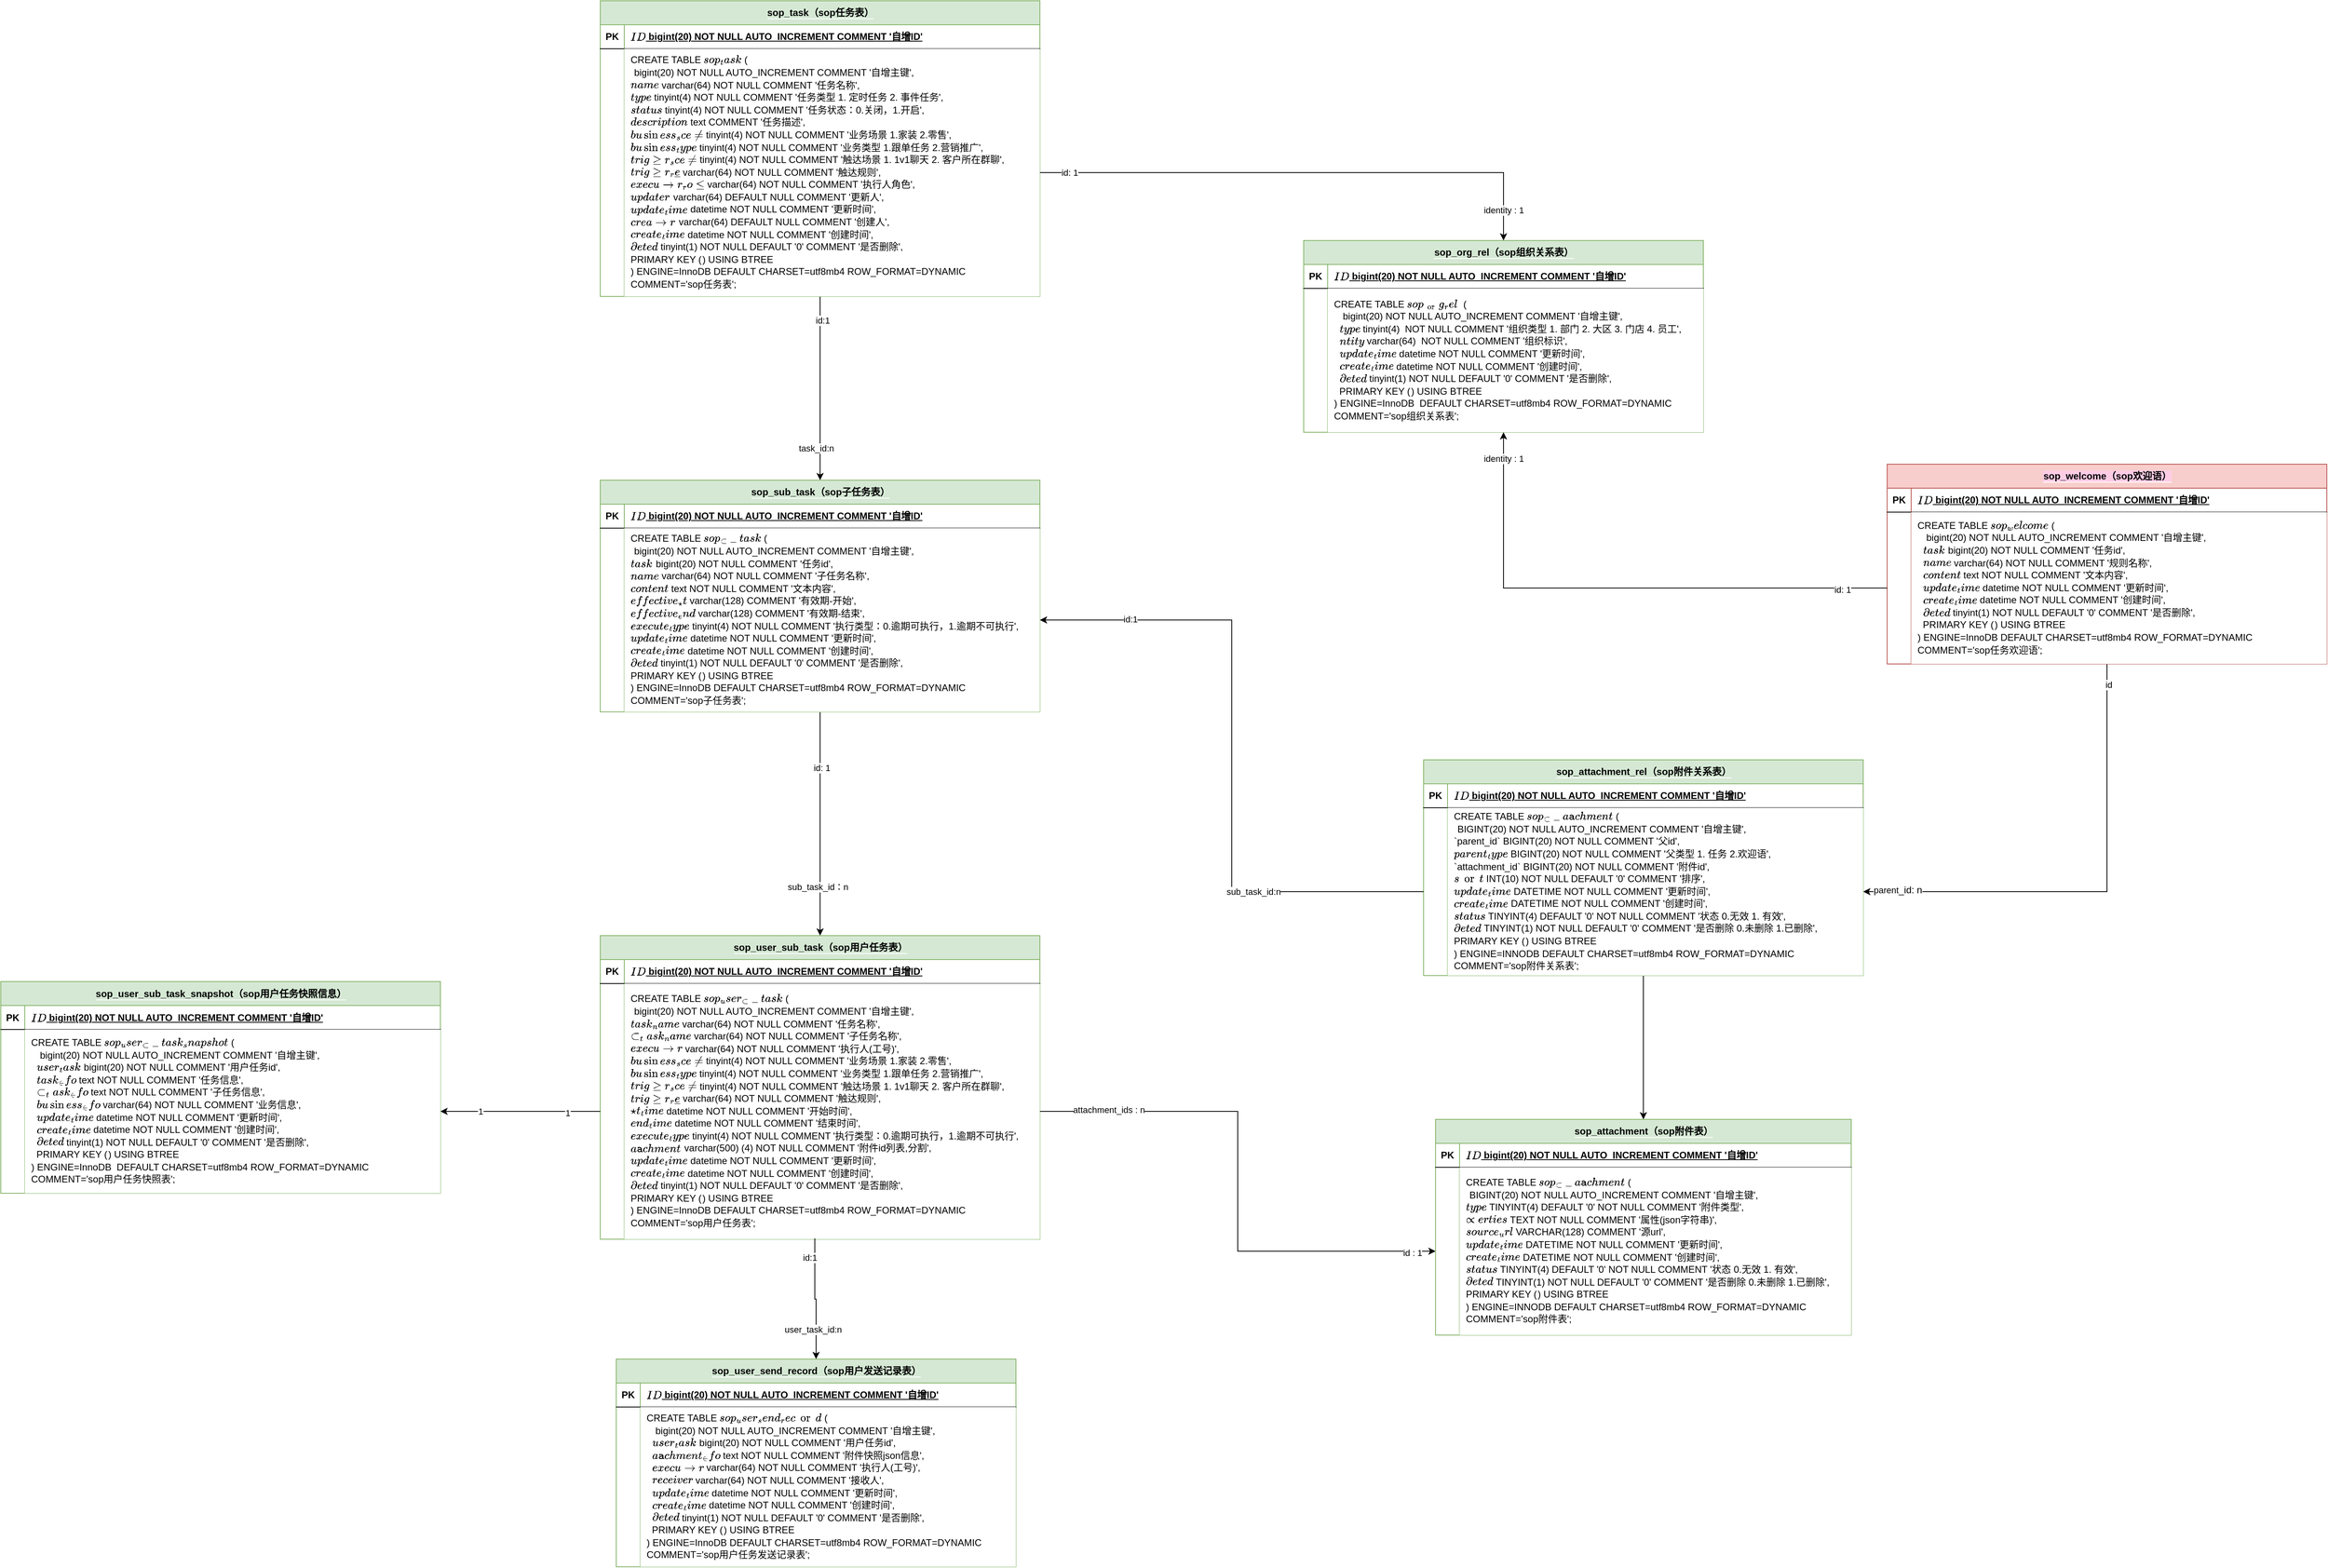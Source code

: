 <mxfile version="21.6.8" type="github">
  <diagram name="第 1 页" id="de748oIVJeChQEEVJ22J">
    <mxGraphModel dx="6034" dy="2929" grid="1" gridSize="10" guides="1" tooltips="1" connect="1" arrows="1" fold="1" page="1" pageScale="1" pageWidth="827" pageHeight="1169" math="0" shadow="0">
      <root>
        <mxCell id="0" />
        <mxCell id="1" parent="0" />
        <mxCell id="-qIdUn-uNaCTuJ1rHyCA-53" style="edgeStyle=orthogonalEdgeStyle;rounded=0;orthogonalLoop=1;jettySize=auto;html=1;entryX=0.5;entryY=0;entryDx=0;entryDy=0;" edge="1" parent="1" source="-qIdUn-uNaCTuJ1rHyCA-1" target="-qIdUn-uNaCTuJ1rHyCA-15">
          <mxGeometry relative="1" as="geometry" />
        </mxCell>
        <mxCell id="-qIdUn-uNaCTuJ1rHyCA-54" value="id:1" style="edgeLabel;html=1;align=center;verticalAlign=middle;resizable=0;points=[];" vertex="1" connectable="0" parent="-qIdUn-uNaCTuJ1rHyCA-53">
          <mxGeometry x="-0.752" y="3" relative="1" as="geometry">
            <mxPoint y="1" as="offset" />
          </mxGeometry>
        </mxCell>
        <mxCell id="-qIdUn-uNaCTuJ1rHyCA-55" value="task_id:n" style="edgeLabel;html=1;align=center;verticalAlign=middle;resizable=0;points=[];" vertex="1" connectable="0" parent="-qIdUn-uNaCTuJ1rHyCA-53">
          <mxGeometry x="0.507" y="-2" relative="1" as="geometry">
            <mxPoint x="-3" y="16" as="offset" />
          </mxGeometry>
        </mxCell>
        <mxCell id="-qIdUn-uNaCTuJ1rHyCA-1" value="&lt;span style=&quot;background-color: rgb(213, 232, 212);&quot;&gt;sop_task（sop任务表）&lt;/span&gt;" style="shape=table;startSize=30;container=1;collapsible=1;childLayout=tableLayout;fixedRows=1;rowLines=0;fontStyle=1;align=center;resizeLast=1;html=1;labelBackgroundColor=default;fillColor=#d5e8d4;strokeColor=#82b366;" vertex="1" parent="1">
          <mxGeometry x="-2260" y="-890" width="550" height="370" as="geometry" />
        </mxCell>
        <mxCell id="-qIdUn-uNaCTuJ1rHyCA-2" value="" style="shape=tableRow;horizontal=0;startSize=0;swimlaneHead=0;swimlaneBody=0;fillColor=none;collapsible=0;dropTarget=0;points=[[0,0.5],[1,0.5]];portConstraint=eastwest;top=0;left=0;right=0;bottom=1;" vertex="1" parent="-qIdUn-uNaCTuJ1rHyCA-1">
          <mxGeometry y="30" width="550" height="30" as="geometry" />
        </mxCell>
        <mxCell id="-qIdUn-uNaCTuJ1rHyCA-3" value="PK" style="shape=partialRectangle;connectable=0;fillColor=none;top=0;left=0;bottom=0;right=0;fontStyle=1;overflow=hidden;whiteSpace=wrap;html=1;" vertex="1" parent="-qIdUn-uNaCTuJ1rHyCA-2">
          <mxGeometry width="30" height="30" as="geometry">
            <mxRectangle width="30" height="30" as="alternateBounds" />
          </mxGeometry>
        </mxCell>
        <mxCell id="-qIdUn-uNaCTuJ1rHyCA-4" value="`ID` bigint(20) NOT NULL AUTO_INCREMENT COMMENT &#39;自增ID&#39;" style="shape=partialRectangle;connectable=0;fillColor=none;top=0;left=0;bottom=0;right=0;align=left;spacingLeft=6;fontStyle=5;overflow=hidden;whiteSpace=wrap;html=1;" vertex="1" parent="-qIdUn-uNaCTuJ1rHyCA-2">
          <mxGeometry x="30" width="520" height="30" as="geometry">
            <mxRectangle width="520" height="30" as="alternateBounds" />
          </mxGeometry>
        </mxCell>
        <mxCell id="-qIdUn-uNaCTuJ1rHyCA-5" value="" style="shape=tableRow;horizontal=0;startSize=0;swimlaneHead=0;swimlaneBody=0;fillColor=none;collapsible=0;dropTarget=0;points=[[0,0.5],[1,0.5]];portConstraint=eastwest;top=0;left=0;right=0;bottom=0;" vertex="1" parent="-qIdUn-uNaCTuJ1rHyCA-1">
          <mxGeometry y="60" width="550" height="310" as="geometry" />
        </mxCell>
        <mxCell id="-qIdUn-uNaCTuJ1rHyCA-6" value="" style="shape=partialRectangle;connectable=0;fillColor=none;top=0;left=0;bottom=0;right=0;editable=1;overflow=hidden;whiteSpace=wrap;html=1;" vertex="1" parent="-qIdUn-uNaCTuJ1rHyCA-5">
          <mxGeometry width="30" height="310" as="geometry">
            <mxRectangle width="30" height="310" as="alternateBounds" />
          </mxGeometry>
        </mxCell>
        <mxCell id="-qIdUn-uNaCTuJ1rHyCA-7" value="&lt;div style=&quot;line-height: 130%;&quot;&gt;&lt;div style=&quot;line-height: 130%;&quot;&gt;&lt;div style=&quot;line-height: 130%;&quot;&gt;&lt;div style=&quot;line-height: 130%;&quot;&gt;&lt;div style=&quot;line-height: 130%;&quot;&gt;&lt;div data-docx-has-block-data=&quot;false&quot; data-page-id=&quot;Co8VdgC0moM7NCxHO37cvej0neh&quot;&gt;&lt;div class=&quot;old-record-id-Ze5vdnJgfoNHqzxl2qscwm99n2c&quot; style=&quot;&quot;&gt;CREATE TABLE `sop_task` (&lt;br/&gt;  `id` bigint(20) NOT NULL AUTO_INCREMENT COMMENT &#39;自增主键&#39;,&lt;br/&gt;  `name` varchar(64) NOT NULL COMMENT &#39;任务名称&#39;,&lt;br/&gt;  `type` tinyint(4)  NOT NULL COMMENT &#39;任务类型 1. 定时任务 2. 事件任务&#39;,&lt;br/&gt;  `status` tinyint(4)  NOT NULL COMMENT &#39;任务状态：0.关闭，1.开启&#39;,&lt;br/&gt;  `description` text COMMENT &#39;任务描述&#39;,&lt;br/&gt;  `business_scene` tinyint(4) NOT NULL COMMENT &#39;业务场景 1.家装 2.零售&#39;,&lt;br/&gt;  `business_type` tinyint(4) NOT NULL COMMENT &#39;业务类型 1.跟单任务 2.营销推广&#39;,&lt;br/&gt;  `trigger_scene` tinyint(4) NOT NULL COMMENT &#39;触达场景 1. 1v1聊天 2. 客户所在群聊&#39;,&lt;br/&gt;  `trigger_rule` varchar(64) NOT NULL COMMENT &#39;触达规则&#39;,&lt;br/&gt;  `executor_role` varchar(64) NOT NULL COMMENT &#39;执行人角色&#39;,&lt;br/&gt;  `updater_id` varchar(64) DEFAULT NULL COMMENT &#39;更新人&#39;,&lt;br/&gt;  `update_time` datetime NOT NULL COMMENT &#39;更新时间&#39;,&lt;br/&gt;  `creator_id` varchar(64) DEFAULT NULL COMMENT &#39;创建人&#39;,&lt;br/&gt;  `create_time` datetime NOT NULL COMMENT &#39;创建时间&#39;,&lt;br/&gt;  `deleted` tinyint(1) NOT NULL DEFAULT &#39;0&#39; COMMENT &#39;是否删除&#39;,&lt;br/&gt;  PRIMARY KEY (`id`) USING BTREE&lt;br/&gt;) ENGINE=InnoDB  DEFAULT CHARSET=utf8mb4 ROW_FORMAT=DYNAMIC COMMENT=&#39;sop任务表&#39;;&lt;/div&gt;&lt;/div&gt;&lt;/div&gt;&lt;/div&gt;&lt;/div&gt;&lt;/div&gt;&lt;/div&gt;" style="shape=partialRectangle;connectable=0;fillColor=default;top=0;left=0;bottom=0;right=0;align=left;spacingLeft=6;overflow=hidden;whiteSpace=wrap;html=1;" vertex="1" parent="-qIdUn-uNaCTuJ1rHyCA-5">
          <mxGeometry x="30" width="520" height="310" as="geometry">
            <mxRectangle width="520" height="310" as="alternateBounds" />
          </mxGeometry>
        </mxCell>
        <mxCell id="-qIdUn-uNaCTuJ1rHyCA-63" style="edgeStyle=orthogonalEdgeStyle;rounded=0;orthogonalLoop=1;jettySize=auto;html=1;entryX=0.5;entryY=0;entryDx=0;entryDy=0;" edge="1" parent="1" source="-qIdUn-uNaCTuJ1rHyCA-15" target="-qIdUn-uNaCTuJ1rHyCA-29">
          <mxGeometry relative="1" as="geometry" />
        </mxCell>
        <mxCell id="-qIdUn-uNaCTuJ1rHyCA-65" value="id: 1" style="edgeLabel;html=1;align=center;verticalAlign=middle;resizable=0;points=[];" vertex="1" connectable="0" parent="-qIdUn-uNaCTuJ1rHyCA-63">
          <mxGeometry x="-0.502" y="2" relative="1" as="geometry">
            <mxPoint as="offset" />
          </mxGeometry>
        </mxCell>
        <mxCell id="-qIdUn-uNaCTuJ1rHyCA-66" value="sub_task_id：n" style="edgeLabel;html=1;align=center;verticalAlign=middle;resizable=0;points=[];" vertex="1" connectable="0" parent="-qIdUn-uNaCTuJ1rHyCA-63">
          <mxGeometry x="0.563" y="-3" relative="1" as="geometry">
            <mxPoint as="offset" />
          </mxGeometry>
        </mxCell>
        <mxCell id="-qIdUn-uNaCTuJ1rHyCA-15" value="&lt;span style=&quot;background-color: rgb(213, 232, 212);&quot;&gt;sop_sub_task（sop子任务表）&lt;/span&gt;" style="shape=table;startSize=30;container=1;collapsible=1;childLayout=tableLayout;fixedRows=1;rowLines=0;fontStyle=1;align=center;resizeLast=1;html=1;labelBackgroundColor=default;fillColor=#d5e8d4;strokeColor=#82b366;" vertex="1" parent="1">
          <mxGeometry x="-2260" y="-290" width="550" height="290.0" as="geometry" />
        </mxCell>
        <mxCell id="-qIdUn-uNaCTuJ1rHyCA-16" value="" style="shape=tableRow;horizontal=0;startSize=0;swimlaneHead=0;swimlaneBody=0;fillColor=none;collapsible=0;dropTarget=0;points=[[0,0.5],[1,0.5]];portConstraint=eastwest;top=0;left=0;right=0;bottom=1;" vertex="1" parent="-qIdUn-uNaCTuJ1rHyCA-15">
          <mxGeometry y="30" width="550" height="30" as="geometry" />
        </mxCell>
        <mxCell id="-qIdUn-uNaCTuJ1rHyCA-17" value="PK" style="shape=partialRectangle;connectable=0;fillColor=none;top=0;left=0;bottom=0;right=0;fontStyle=1;overflow=hidden;whiteSpace=wrap;html=1;" vertex="1" parent="-qIdUn-uNaCTuJ1rHyCA-16">
          <mxGeometry width="30" height="30" as="geometry">
            <mxRectangle width="30" height="30" as="alternateBounds" />
          </mxGeometry>
        </mxCell>
        <mxCell id="-qIdUn-uNaCTuJ1rHyCA-18" value="`ID` bigint(20) NOT NULL AUTO_INCREMENT COMMENT &#39;自增ID&#39;" style="shape=partialRectangle;connectable=0;fillColor=none;top=0;left=0;bottom=0;right=0;align=left;spacingLeft=6;fontStyle=5;overflow=hidden;whiteSpace=wrap;html=1;" vertex="1" parent="-qIdUn-uNaCTuJ1rHyCA-16">
          <mxGeometry x="30" width="520" height="30" as="geometry">
            <mxRectangle width="520" height="30" as="alternateBounds" />
          </mxGeometry>
        </mxCell>
        <mxCell id="-qIdUn-uNaCTuJ1rHyCA-19" value="" style="shape=tableRow;horizontal=0;startSize=0;swimlaneHead=0;swimlaneBody=0;fillColor=none;collapsible=0;dropTarget=0;points=[[0,0.5],[1,0.5]];portConstraint=eastwest;top=0;left=0;right=0;bottom=0;" vertex="1" parent="-qIdUn-uNaCTuJ1rHyCA-15">
          <mxGeometry y="60" width="550" height="230" as="geometry" />
        </mxCell>
        <mxCell id="-qIdUn-uNaCTuJ1rHyCA-20" value="" style="shape=partialRectangle;connectable=0;fillColor=none;top=0;left=0;bottom=0;right=0;editable=1;overflow=hidden;whiteSpace=wrap;html=1;" vertex="1" parent="-qIdUn-uNaCTuJ1rHyCA-19">
          <mxGeometry width="30" height="230" as="geometry">
            <mxRectangle width="30" height="230" as="alternateBounds" />
          </mxGeometry>
        </mxCell>
        <mxCell id="-qIdUn-uNaCTuJ1rHyCA-21" value="&lt;div style=&quot;line-height: 130%;&quot;&gt;&lt;div style=&quot;line-height: 130%;&quot;&gt;&lt;div style=&quot;line-height: 130%;&quot;&gt;&lt;div style=&quot;line-height: 130%;&quot;&gt;&lt;div style=&quot;line-height: 130%;&quot;&gt;&lt;div style=&quot;line-height: 130%;&quot;&gt;&lt;div style=&quot;line-height: 130%;&quot;&gt;&lt;div data-docx-has-block-data=&quot;false&quot; data-page-id=&quot;Co8VdgC0moM7NCxHO37cvej0neh&quot;&gt;&lt;div class=&quot;old-record-id-Ze5vdnJgfoNHqzxl2qscwm99n2c&quot; style=&quot;&quot;&gt;CREATE TABLE `sop_sub_task` (&lt;br/&gt;  `id` bigint(20) NOT NULL AUTO_INCREMENT COMMENT &#39;自增主键&#39;,&lt;br/&gt;  `task_id` bigint(20) NOT NULL COMMENT &#39;任务id&#39;,&lt;br/&gt;  `name` varchar(64) NOT NULL COMMENT &#39;子任务名称&#39;,&lt;br/&gt;  `content` text NOT NULL COMMENT &#39;文本内容&#39;,&lt;br/&gt;  `effective_start` varchar(128) COMMENT &#39;有效期-开始&#39;,&lt;br/&gt;  `effective_end` varchar(128) COMMENT &#39;有效期-结束&#39;,&lt;br/&gt;  `execute_type` tinyint(4)  NOT NULL COMMENT &#39;执行类型：0.逾期可执行，1.逾期不可执行&#39;,&lt;br/&gt;  `update_time` datetime NOT NULL COMMENT &#39;更新时间&#39;,&lt;br/&gt;  `create_time` datetime NOT NULL COMMENT &#39;创建时间&#39;,&lt;br/&gt;  `deleted` tinyint(1) NOT NULL DEFAULT &#39;0&#39; COMMENT &#39;是否删除&#39;,&lt;br/&gt;  PRIMARY KEY (`id`) USING BTREE&lt;br/&gt;) ENGINE=InnoDB DEFAULT CHARSET=utf8mb4 ROW_FORMAT=DYNAMIC COMMENT=&#39;sop子任务表&#39;;&lt;/div&gt;&lt;/div&gt;&lt;/div&gt;&lt;/div&gt;&lt;/div&gt;&lt;/div&gt;&lt;/div&gt;&lt;/div&gt;&lt;/div&gt;" style="shape=partialRectangle;connectable=0;fillColor=default;top=0;left=0;bottom=0;right=0;align=left;spacingLeft=6;overflow=hidden;whiteSpace=wrap;html=1;" vertex="1" parent="-qIdUn-uNaCTuJ1rHyCA-19">
          <mxGeometry x="30" width="520" height="230" as="geometry">
            <mxRectangle width="520" height="230" as="alternateBounds" />
          </mxGeometry>
        </mxCell>
        <mxCell id="-qIdUn-uNaCTuJ1rHyCA-128" style="edgeStyle=orthogonalEdgeStyle;rounded=0;orthogonalLoop=1;jettySize=auto;html=1;entryX=0.5;entryY=0;entryDx=0;entryDy=0;" edge="1" parent="1" source="-qIdUn-uNaCTuJ1rHyCA-22" target="-qIdUn-uNaCTuJ1rHyCA-121">
          <mxGeometry relative="1" as="geometry" />
        </mxCell>
        <mxCell id="-qIdUn-uNaCTuJ1rHyCA-22" value="&lt;span style=&quot;background-color: rgb(213, 232, 212);&quot;&gt;sop_attachment_rel（sop附件关系表）&lt;/span&gt;" style="shape=table;startSize=30;container=1;collapsible=1;childLayout=tableLayout;fixedRows=1;rowLines=0;fontStyle=1;align=center;resizeLast=1;html=1;labelBackgroundColor=default;fillColor=#d5e8d4;strokeColor=#82b366;" vertex="1" parent="1">
          <mxGeometry x="-1230" y="60" width="550" height="270" as="geometry" />
        </mxCell>
        <mxCell id="-qIdUn-uNaCTuJ1rHyCA-23" value="" style="shape=tableRow;horizontal=0;startSize=0;swimlaneHead=0;swimlaneBody=0;fillColor=none;collapsible=0;dropTarget=0;points=[[0,0.5],[1,0.5]];portConstraint=eastwest;top=0;left=0;right=0;bottom=1;" vertex="1" parent="-qIdUn-uNaCTuJ1rHyCA-22">
          <mxGeometry y="30" width="550" height="30" as="geometry" />
        </mxCell>
        <mxCell id="-qIdUn-uNaCTuJ1rHyCA-24" value="PK" style="shape=partialRectangle;connectable=0;fillColor=none;top=0;left=0;bottom=0;right=0;fontStyle=1;overflow=hidden;whiteSpace=wrap;html=1;" vertex="1" parent="-qIdUn-uNaCTuJ1rHyCA-23">
          <mxGeometry width="30" height="30" as="geometry">
            <mxRectangle width="30" height="30" as="alternateBounds" />
          </mxGeometry>
        </mxCell>
        <mxCell id="-qIdUn-uNaCTuJ1rHyCA-25" value="`ID` bigint(20) NOT NULL AUTO_INCREMENT COMMENT &#39;自增ID&#39;" style="shape=partialRectangle;connectable=0;fillColor=none;top=0;left=0;bottom=0;right=0;align=left;spacingLeft=6;fontStyle=5;overflow=hidden;whiteSpace=wrap;html=1;" vertex="1" parent="-qIdUn-uNaCTuJ1rHyCA-23">
          <mxGeometry x="30" width="520" height="30" as="geometry">
            <mxRectangle width="520" height="30" as="alternateBounds" />
          </mxGeometry>
        </mxCell>
        <mxCell id="-qIdUn-uNaCTuJ1rHyCA-26" value="" style="shape=tableRow;horizontal=0;startSize=0;swimlaneHead=0;swimlaneBody=0;fillColor=none;collapsible=0;dropTarget=0;points=[[0,0.5],[1,0.5]];portConstraint=eastwest;top=0;left=0;right=0;bottom=0;" vertex="1" parent="-qIdUn-uNaCTuJ1rHyCA-22">
          <mxGeometry y="60" width="550" height="210" as="geometry" />
        </mxCell>
        <mxCell id="-qIdUn-uNaCTuJ1rHyCA-27" value="" style="shape=partialRectangle;connectable=0;fillColor=none;top=0;left=0;bottom=0;right=0;editable=1;overflow=hidden;whiteSpace=wrap;html=1;" vertex="1" parent="-qIdUn-uNaCTuJ1rHyCA-26">
          <mxGeometry width="30" height="210" as="geometry">
            <mxRectangle width="30" height="210" as="alternateBounds" />
          </mxGeometry>
        </mxCell>
        <mxCell id="-qIdUn-uNaCTuJ1rHyCA-28" value="&lt;div style=&quot;line-height: 130%;&quot;&gt;&lt;div style=&quot;line-height: 130%;&quot;&gt;&lt;div style=&quot;line-height: 130%;&quot;&gt;&lt;div style=&quot;line-height: 130%;&quot;&gt;&lt;div style=&quot;line-height: 130%;&quot;&gt;&lt;div style=&quot;line-height: 130%;&quot;&gt;&lt;div style=&quot;line-height: 130%;&quot;&gt;&lt;div style=&quot;line-height: 130%;&quot;&gt;&lt;div&gt;CREATE TABLE `sop_sub_attachment` (&lt;span style=&quot;&quot; data-eleid=&quot;2&quot; class=&quot;text-only&quot;&gt;&lt;br&gt;&lt;/span&gt;&lt;span style=&quot;&quot; data-eleid=&quot;5&quot; class=&quot;text-only&quot;&gt;  `id` BIGINT(20) NOT NULL AUTO_INCREMENT COMMENT &#39;自增主键&#39;,&lt;/span&gt;&lt;span style=&quot;&quot; data-eleid=&quot;4&quot; class=&quot;text-only&quot;&gt;&lt;br&gt;&lt;/span&gt;  `&lt;span style=&quot;background-color: initial;&quot;&gt;parent&lt;/span&gt;&lt;span style=&quot;background-color: initial;&quot;&gt;_id` BIGINT(20) NOT NULL COMMENT &#39;父id&#39;,&lt;/span&gt;&lt;/div&gt;&lt;div&gt;&lt;span style=&quot;&quot; data-eleid=&quot;6&quot; class=&quot;text-only&quot;&gt;`parent_type` BIGINT(20) NOT NULL COMMENT &#39;父类型 1. 任务 2.欢迎语&#39;,&lt;/span&gt;&lt;/div&gt;&lt;div&gt;&lt;div style=&quot;border-color: var(--border-color);&quot;&gt;`&lt;span style=&quot;border-color: var(--border-color); background-color: initial;&quot;&gt;attachment_id` BIGINT(20) NOT NULL COMMENT &#39;附件id&#39;,&lt;/span&gt;&lt;/div&gt;&lt;/div&gt;&lt;div&gt;&lt;span style=&quot;&quot; data-eleid=&quot;15&quot; class=&quot;text-only&quot;&gt;  `sort` INT(10) NOT NULL DEFAULT &#39;0&#39; COMMENT &#39;排序&#39;,&lt;/span&gt;&lt;span style=&quot;&quot; data-eleid=&quot;14&quot; class=&quot;text-only&quot;&gt;&lt;br&gt;&lt;/span&gt;&lt;span style=&quot;&quot; data-eleid=&quot;17&quot; class=&quot;text-only&quot;&gt;  `update_time` DATETIME NOT NULL COMMENT &#39;更新时间&#39;,&lt;/span&gt;&lt;span style=&quot;&quot; data-eleid=&quot;16&quot; class=&quot;text-only&quot;&gt;&lt;br&gt;&lt;/span&gt;&lt;span style=&quot;&quot; data-eleid=&quot;19&quot; class=&quot;text-only&quot;&gt;  `create_time` DATETIME NOT NULL COMMENT &#39;创建时间&#39;,&lt;/span&gt;&lt;/div&gt;&lt;div&gt;&lt;span style=&quot;&quot; data-eleid=&quot;18&quot; class=&quot;text-only&quot;&gt;`status` TINYINT(4) DEFAULT &#39;0&#39; NOT NULL COMMENT &#39;状态 0.无效 1. 有效&#39;,&lt;br&gt;&lt;/span&gt;&lt;span style=&quot;&quot; data-eleid=&quot;21&quot; class=&quot;text-only&quot;&gt;  `deleted` TINYINT(1) NOT NULL DEFAULT &#39;0&#39; COMMENT &#39;是否删除 0.未删除 1.已删除&#39;,&lt;/span&gt;&lt;span style=&quot;&quot; data-eleid=&quot;20&quot; class=&quot;text-only&quot;&gt;&lt;br&gt;&lt;/span&gt;&lt;span style=&quot;&quot; data-eleid=&quot;23&quot; class=&quot;text-only&quot;&gt;  PRIMARY KEY (`id`) USING BTREE&lt;/span&gt;&lt;span style=&quot;&quot; data-eleid=&quot;22&quot; class=&quot;text-only&quot;&gt;&lt;br&gt;&lt;/span&gt;&lt;span style=&quot;&quot; data-eleid=&quot;25&quot; class=&quot;text-only&quot;&gt;) ENGINE=INNODB DEFAULT CHARSET=utf8mb4 ROW_FORMAT=DYNAMIC COMMENT=&#39;sop附件关系表&#39;;&lt;/span&gt;&lt;/div&gt;&lt;/div&gt;&lt;/div&gt;&lt;/div&gt;&lt;/div&gt;&lt;/div&gt;&lt;/div&gt;&lt;/div&gt;&lt;/div&gt;" style="shape=partialRectangle;connectable=0;fillColor=default;top=0;left=0;bottom=0;right=0;align=left;spacingLeft=6;overflow=hidden;whiteSpace=wrap;html=1;" vertex="1" parent="-qIdUn-uNaCTuJ1rHyCA-26">
          <mxGeometry x="30" width="520" height="210" as="geometry">
            <mxRectangle width="520" height="210" as="alternateBounds" />
          </mxGeometry>
        </mxCell>
        <mxCell id="-qIdUn-uNaCTuJ1rHyCA-29" value="&lt;span style=&quot;background-color: rgb(213, 232, 212);&quot;&gt;sop_user_sub_task（sop用户任务表）&lt;/span&gt;" style="shape=table;startSize=30;container=1;collapsible=1;childLayout=tableLayout;fixedRows=1;rowLines=0;fontStyle=1;align=center;resizeLast=1;html=1;labelBackgroundColor=default;fillColor=#d5e8d4;strokeColor=#82b366;" vertex="1" parent="1">
          <mxGeometry x="-2260" y="280" width="550" height="380" as="geometry" />
        </mxCell>
        <mxCell id="-qIdUn-uNaCTuJ1rHyCA-30" value="" style="shape=tableRow;horizontal=0;startSize=0;swimlaneHead=0;swimlaneBody=0;fillColor=none;collapsible=0;dropTarget=0;points=[[0,0.5],[1,0.5]];portConstraint=eastwest;top=0;left=0;right=0;bottom=1;" vertex="1" parent="-qIdUn-uNaCTuJ1rHyCA-29">
          <mxGeometry y="30" width="550" height="30" as="geometry" />
        </mxCell>
        <mxCell id="-qIdUn-uNaCTuJ1rHyCA-31" value="PK" style="shape=partialRectangle;connectable=0;fillColor=none;top=0;left=0;bottom=0;right=0;fontStyle=1;overflow=hidden;whiteSpace=wrap;html=1;" vertex="1" parent="-qIdUn-uNaCTuJ1rHyCA-30">
          <mxGeometry width="30" height="30" as="geometry">
            <mxRectangle width="30" height="30" as="alternateBounds" />
          </mxGeometry>
        </mxCell>
        <mxCell id="-qIdUn-uNaCTuJ1rHyCA-32" value="`ID` bigint(20) NOT NULL AUTO_INCREMENT COMMENT &#39;自增ID&#39;" style="shape=partialRectangle;connectable=0;fillColor=none;top=0;left=0;bottom=0;right=0;align=left;spacingLeft=6;fontStyle=5;overflow=hidden;whiteSpace=wrap;html=1;" vertex="1" parent="-qIdUn-uNaCTuJ1rHyCA-30">
          <mxGeometry x="30" width="520" height="30" as="geometry">
            <mxRectangle width="520" height="30" as="alternateBounds" />
          </mxGeometry>
        </mxCell>
        <mxCell id="-qIdUn-uNaCTuJ1rHyCA-33" value="" style="shape=tableRow;horizontal=0;startSize=0;swimlaneHead=0;swimlaneBody=0;fillColor=none;collapsible=0;dropTarget=0;points=[[0,0.5],[1,0.5]];portConstraint=eastwest;top=0;left=0;right=0;bottom=0;" vertex="1" parent="-qIdUn-uNaCTuJ1rHyCA-29">
          <mxGeometry y="60" width="550" height="320" as="geometry" />
        </mxCell>
        <mxCell id="-qIdUn-uNaCTuJ1rHyCA-34" value="" style="shape=partialRectangle;connectable=0;fillColor=none;top=0;left=0;bottom=0;right=0;editable=1;overflow=hidden;whiteSpace=wrap;html=1;" vertex="1" parent="-qIdUn-uNaCTuJ1rHyCA-33">
          <mxGeometry width="30" height="320" as="geometry">
            <mxRectangle width="30" height="320" as="alternateBounds" />
          </mxGeometry>
        </mxCell>
        <mxCell id="-qIdUn-uNaCTuJ1rHyCA-35" value="&lt;div style=&quot;line-height: 130%;&quot;&gt;&lt;div style=&quot;line-height: 130%;&quot;&gt;&lt;div style=&quot;line-height: 130%;&quot;&gt;&lt;div style=&quot;line-height: 130%;&quot;&gt;&lt;div style=&quot;line-height: 130%;&quot;&gt;&lt;div style=&quot;line-height: 130%;&quot;&gt;&lt;div style=&quot;line-height: 130%;&quot;&gt;&lt;div style=&quot;line-height: 130%;&quot;&gt;&lt;div data-docx-has-block-data=&quot;false&quot; data-page-id=&quot;Co8VdgC0moM7NCxHO37cvej0neh&quot;&gt;&lt;div class=&quot;old-record-id-Ze5vdnJgfoNHqzxl2qscwm99n2c&quot; style=&quot;&quot;&gt;CREATE TABLE `sop_user_sub_task` (&lt;br&gt;  `id` bigint(20) NOT NULL AUTO_INCREMENT COMMENT &#39;自增主键&#39;,&lt;br&gt;  `task_name` varchar(64) NOT NULL COMMENT &#39;任务名称&#39;,&lt;br&gt;  `sub_task_name` varchar(64) NOT NULL COMMENT &#39;子任务名称&#39;,&lt;br&gt;  `executor` varchar(64) NOT NULL COMMENT &#39;执行人(工号)&#39;,&lt;br&gt;  `business_scene` tinyint(4) NOT NULL COMMENT &#39;业务场景 1.家装 2.零售&#39;,&lt;br&gt;  `business_type` tinyint(4) NOT NULL COMMENT &#39;业务类型 1.跟单任务 2.营销推广&#39;,&lt;br&gt;  `trigger_scene` tinyint(4) NOT NULL COMMENT &#39;触达场景 1. 1v1聊天 2. 客户所在群聊&#39;,&lt;br&gt;  `trigger_rule` varchar(64) NOT NULL COMMENT &#39;触达规则&#39;,&lt;/div&gt;&lt;div class=&quot;old-record-id-Ze5vdnJgfoNHqzxl2qscwm99n2c&quot; style=&quot;&quot;&gt;`start_time ` datetime NOT NULL COMMENT &#39;开始时间&#39;,&lt;br&gt;  `end_time ` datetime NOT NULL COMMENT &#39;结束时间&#39;,&lt;br&gt;  `execute_type` tinyint(4)  NOT NULL COMMENT &#39;执行类型：0.逾期可执行，1.逾期不可执行&#39;,&lt;br&gt;  `attachment_ids` varchar(500) (4)  NOT NULL COMMENT &#39;附件id列表,分割&#39;,&lt;br&gt;  `update_time` datetime NOT NULL COMMENT &#39;更新时间&#39;,&lt;br&gt;  `create_time` datetime NOT NULL COMMENT &#39;创建时间&#39;,&lt;br&gt;  `deleted` tinyint(1) NOT NULL DEFAULT &#39;0&#39; COMMENT &#39;是否删除&#39;,&lt;br&gt;  PRIMARY KEY (`id`) USING BTREE&lt;br&gt;) ENGINE=InnoDB DEFAULT CHARSET=utf8mb4 ROW_FORMAT=DYNAMIC COMMENT=&#39;sop用户任务表&#39;;&lt;/div&gt;&lt;/div&gt;&lt;/div&gt;&lt;/div&gt;&lt;/div&gt;&lt;/div&gt;&lt;/div&gt;&lt;/div&gt;&lt;/div&gt;&lt;/div&gt;" style="shape=partialRectangle;connectable=0;fillColor=default;top=0;left=0;bottom=0;right=0;align=left;spacingLeft=6;overflow=hidden;whiteSpace=wrap;html=1;" vertex="1" parent="-qIdUn-uNaCTuJ1rHyCA-33">
          <mxGeometry x="30" width="520" height="320" as="geometry">
            <mxRectangle width="520" height="320" as="alternateBounds" />
          </mxGeometry>
        </mxCell>
        <mxCell id="-qIdUn-uNaCTuJ1rHyCA-43" value="&lt;span style=&quot;background-color: rgb(213, 232, 212);&quot;&gt;sop_user_send_record（sop用户发送记录表）&lt;/span&gt;" style="shape=table;startSize=30;container=1;collapsible=1;childLayout=tableLayout;fixedRows=1;rowLines=0;fontStyle=1;align=center;resizeLast=1;html=1;labelBackgroundColor=default;fillColor=#d5e8d4;strokeColor=#82b366;" vertex="1" parent="1">
          <mxGeometry x="-2240" y="810" width="500" height="260" as="geometry" />
        </mxCell>
        <mxCell id="-qIdUn-uNaCTuJ1rHyCA-44" value="" style="shape=tableRow;horizontal=0;startSize=0;swimlaneHead=0;swimlaneBody=0;fillColor=none;collapsible=0;dropTarget=0;points=[[0,0.5],[1,0.5]];portConstraint=eastwest;top=0;left=0;right=0;bottom=1;" vertex="1" parent="-qIdUn-uNaCTuJ1rHyCA-43">
          <mxGeometry y="30" width="500" height="30" as="geometry" />
        </mxCell>
        <mxCell id="-qIdUn-uNaCTuJ1rHyCA-45" value="PK" style="shape=partialRectangle;connectable=0;fillColor=none;top=0;left=0;bottom=0;right=0;fontStyle=1;overflow=hidden;whiteSpace=wrap;html=1;" vertex="1" parent="-qIdUn-uNaCTuJ1rHyCA-44">
          <mxGeometry width="30" height="30" as="geometry">
            <mxRectangle width="30" height="30" as="alternateBounds" />
          </mxGeometry>
        </mxCell>
        <mxCell id="-qIdUn-uNaCTuJ1rHyCA-46" value="`ID` bigint(20) NOT NULL AUTO_INCREMENT COMMENT &#39;自增ID&#39;" style="shape=partialRectangle;connectable=0;fillColor=none;top=0;left=0;bottom=0;right=0;align=left;spacingLeft=6;fontStyle=5;overflow=hidden;whiteSpace=wrap;html=1;" vertex="1" parent="-qIdUn-uNaCTuJ1rHyCA-44">
          <mxGeometry x="30" width="470" height="30" as="geometry">
            <mxRectangle width="470" height="30" as="alternateBounds" />
          </mxGeometry>
        </mxCell>
        <mxCell id="-qIdUn-uNaCTuJ1rHyCA-47" value="" style="shape=tableRow;horizontal=0;startSize=0;swimlaneHead=0;swimlaneBody=0;fillColor=none;collapsible=0;dropTarget=0;points=[[0,0.5],[1,0.5]];portConstraint=eastwest;top=0;left=0;right=0;bottom=0;" vertex="1" parent="-qIdUn-uNaCTuJ1rHyCA-43">
          <mxGeometry y="60" width="500" height="200" as="geometry" />
        </mxCell>
        <mxCell id="-qIdUn-uNaCTuJ1rHyCA-48" value="" style="shape=partialRectangle;connectable=0;fillColor=none;top=0;left=0;bottom=0;right=0;editable=1;overflow=hidden;whiteSpace=wrap;html=1;" vertex="1" parent="-qIdUn-uNaCTuJ1rHyCA-47">
          <mxGeometry width="30" height="200" as="geometry">
            <mxRectangle width="30" height="200" as="alternateBounds" />
          </mxGeometry>
        </mxCell>
        <mxCell id="-qIdUn-uNaCTuJ1rHyCA-49" value="&lt;div style=&quot;line-height: 130%;&quot;&gt;&lt;div style=&quot;line-height: 130%;&quot;&gt;&lt;div style=&quot;line-height: 130%;&quot;&gt;&lt;div style=&quot;line-height: 130%;&quot;&gt;&lt;div style=&quot;line-height: 130%;&quot;&gt;&lt;div style=&quot;line-height: 130%;&quot;&gt;&lt;div style=&quot;line-height: 130%;&quot;&gt;&lt;div style=&quot;line-height: 130%;&quot;&gt;&lt;div style=&quot;line-height: 130%;&quot;&gt;CREATE TABLE `sop_user_send_record` (&lt;/div&gt;&lt;div style=&quot;line-height: 130%;&quot;&gt;&amp;nbsp; `id` bigint(20) NOT NULL AUTO_INCREMENT COMMENT &#39;自增主键&#39;,&lt;/div&gt;&lt;div style=&quot;line-height: 130%;&quot;&gt;&amp;nbsp; `user_task_id` bigint(20) NOT NULL COMMENT &#39;用户任务id&#39;,&lt;/div&gt;&lt;div style=&quot;line-height: 130%;&quot;&gt;&amp;nbsp; `attachment_info` text NOT NULL COMMENT &#39;附件快照json信息&lt;span style=&quot;background-color: initial;&quot;&gt;&#39;,&lt;/span&gt;&lt;/div&gt;&lt;div style=&quot;line-height: 130%;&quot;&gt;&amp;nbsp; `executor` varchar(64) NOT NULL COMMENT &#39;执行人(工号)&#39;,&lt;/div&gt;&lt;div style=&quot;line-height: 130%;&quot;&gt;&amp;nbsp; `receiver` varchar(64) NOT NULL COMMENT &#39;接收人&#39;,&lt;/div&gt;&lt;div style=&quot;line-height: 130%;&quot;&gt;&amp;nbsp; `update_time` datetime NOT NULL COMMENT &#39;更新时间&#39;,&lt;/div&gt;&lt;div style=&quot;line-height: 130%;&quot;&gt;&amp;nbsp; `create_time` datetime NOT NULL COMMENT &#39;创建时间&#39;,&lt;/div&gt;&lt;div style=&quot;line-height: 130%;&quot;&gt;&amp;nbsp; `deleted` tinyint(1) NOT NULL DEFAULT &#39;0&#39; COMMENT &#39;是否删除&#39;,&lt;/div&gt;&lt;div style=&quot;line-height: 130%;&quot;&gt;&amp;nbsp; PRIMARY KEY (`id`) USING BTREE&lt;/div&gt;&lt;div style=&quot;line-height: 130%;&quot;&gt;) ENGINE=InnoDB DEFAULT CHARSET=utf8mb4 ROW_FORMAT=DYNAMIC COMMENT=&#39;sop用户任务发送记录表&#39;;&lt;/div&gt;&lt;/div&gt;&lt;/div&gt;&lt;/div&gt;&lt;/div&gt;&lt;/div&gt;&lt;/div&gt;&lt;/div&gt;&lt;/div&gt;" style="shape=partialRectangle;connectable=0;fillColor=default;top=0;left=0;bottom=0;right=0;align=left;spacingLeft=6;overflow=hidden;whiteSpace=wrap;html=1;" vertex="1" parent="-qIdUn-uNaCTuJ1rHyCA-47">
          <mxGeometry x="30" width="470" height="200" as="geometry">
            <mxRectangle width="470" height="200" as="alternateBounds" />
          </mxGeometry>
        </mxCell>
        <mxCell id="-qIdUn-uNaCTuJ1rHyCA-50" style="edgeStyle=orthogonalEdgeStyle;rounded=0;orthogonalLoop=1;jettySize=auto;html=1;exitX=0.488;exitY=0.997;exitDx=0;exitDy=0;exitPerimeter=0;entryX=0.5;entryY=0;entryDx=0;entryDy=0;" edge="1" parent="1" source="-qIdUn-uNaCTuJ1rHyCA-33" target="-qIdUn-uNaCTuJ1rHyCA-43">
          <mxGeometry relative="1" as="geometry">
            <mxPoint x="-1710" y="935" as="sourcePoint" />
          </mxGeometry>
        </mxCell>
        <mxCell id="-qIdUn-uNaCTuJ1rHyCA-51" value="id:1" style="edgeLabel;html=1;align=center;verticalAlign=middle;resizable=0;points=[];" vertex="1" connectable="0" parent="-qIdUn-uNaCTuJ1rHyCA-50">
          <mxGeometry x="-0.686" y="-6" relative="1" as="geometry">
            <mxPoint x="-1" as="offset" />
          </mxGeometry>
        </mxCell>
        <mxCell id="-qIdUn-uNaCTuJ1rHyCA-52" value="user_task_id:n" style="edgeLabel;html=1;align=center;verticalAlign=middle;resizable=0;points=[];" vertex="1" connectable="0" parent="-qIdUn-uNaCTuJ1rHyCA-50">
          <mxGeometry x="0.505" y="-3" relative="1" as="geometry">
            <mxPoint x="-1" as="offset" />
          </mxGeometry>
        </mxCell>
        <mxCell id="-qIdUn-uNaCTuJ1rHyCA-60" style="edgeStyle=orthogonalEdgeStyle;rounded=0;orthogonalLoop=1;jettySize=auto;html=1;entryX=1;entryY=0.5;entryDx=0;entryDy=0;" edge="1" parent="1" source="-qIdUn-uNaCTuJ1rHyCA-26" target="-qIdUn-uNaCTuJ1rHyCA-19">
          <mxGeometry relative="1" as="geometry" />
        </mxCell>
        <mxCell id="-qIdUn-uNaCTuJ1rHyCA-61" value="sub_task_id:n" style="edgeLabel;html=1;align=center;verticalAlign=middle;resizable=0;points=[];" vertex="1" connectable="0" parent="-qIdUn-uNaCTuJ1rHyCA-60">
          <mxGeometry x="-0.479" relative="1" as="geometry">
            <mxPoint as="offset" />
          </mxGeometry>
        </mxCell>
        <mxCell id="-qIdUn-uNaCTuJ1rHyCA-62" value="id:1" style="edgeLabel;html=1;align=center;verticalAlign=middle;resizable=0;points=[];" vertex="1" connectable="0" parent="-qIdUn-uNaCTuJ1rHyCA-60">
          <mxGeometry x="0.725" y="-1" relative="1" as="geometry">
            <mxPoint as="offset" />
          </mxGeometry>
        </mxCell>
        <mxCell id="-qIdUn-uNaCTuJ1rHyCA-68" value="&lt;span style=&quot;background-color: rgb(213, 232, 212);&quot;&gt;sop_user_sub_task_snapshot（sop用户任务快照信息）&lt;/span&gt;" style="shape=table;startSize=30;container=1;collapsible=1;childLayout=tableLayout;fixedRows=1;rowLines=0;fontStyle=1;align=center;resizeLast=1;html=1;labelBackgroundColor=default;fillColor=#d5e8d4;strokeColor=#82b366;" vertex="1" parent="1">
          <mxGeometry x="-3010" y="337.5" width="550" height="265" as="geometry" />
        </mxCell>
        <mxCell id="-qIdUn-uNaCTuJ1rHyCA-69" value="" style="shape=tableRow;horizontal=0;startSize=0;swimlaneHead=0;swimlaneBody=0;fillColor=none;collapsible=0;dropTarget=0;points=[[0,0.5],[1,0.5]];portConstraint=eastwest;top=0;left=0;right=0;bottom=1;" vertex="1" parent="-qIdUn-uNaCTuJ1rHyCA-68">
          <mxGeometry y="30" width="550" height="30" as="geometry" />
        </mxCell>
        <mxCell id="-qIdUn-uNaCTuJ1rHyCA-70" value="PK" style="shape=partialRectangle;connectable=0;fillColor=none;top=0;left=0;bottom=0;right=0;fontStyle=1;overflow=hidden;whiteSpace=wrap;html=1;" vertex="1" parent="-qIdUn-uNaCTuJ1rHyCA-69">
          <mxGeometry width="30" height="30" as="geometry">
            <mxRectangle width="30" height="30" as="alternateBounds" />
          </mxGeometry>
        </mxCell>
        <mxCell id="-qIdUn-uNaCTuJ1rHyCA-71" value="`ID` bigint(20) NOT NULL AUTO_INCREMENT COMMENT &#39;自增ID&#39;" style="shape=partialRectangle;connectable=0;fillColor=none;top=0;left=0;bottom=0;right=0;align=left;spacingLeft=6;fontStyle=5;overflow=hidden;whiteSpace=wrap;html=1;" vertex="1" parent="-qIdUn-uNaCTuJ1rHyCA-69">
          <mxGeometry x="30" width="520" height="30" as="geometry">
            <mxRectangle width="520" height="30" as="alternateBounds" />
          </mxGeometry>
        </mxCell>
        <mxCell id="-qIdUn-uNaCTuJ1rHyCA-72" value="" style="shape=tableRow;horizontal=0;startSize=0;swimlaneHead=0;swimlaneBody=0;fillColor=none;collapsible=0;dropTarget=0;points=[[0,0.5],[1,0.5]];portConstraint=eastwest;top=0;left=0;right=0;bottom=0;" vertex="1" parent="-qIdUn-uNaCTuJ1rHyCA-68">
          <mxGeometry y="60" width="550" height="205" as="geometry" />
        </mxCell>
        <mxCell id="-qIdUn-uNaCTuJ1rHyCA-73" value="" style="shape=partialRectangle;connectable=0;fillColor=none;top=0;left=0;bottom=0;right=0;editable=1;overflow=hidden;whiteSpace=wrap;html=1;" vertex="1" parent="-qIdUn-uNaCTuJ1rHyCA-72">
          <mxGeometry width="30" height="205" as="geometry">
            <mxRectangle width="30" height="205" as="alternateBounds" />
          </mxGeometry>
        </mxCell>
        <mxCell id="-qIdUn-uNaCTuJ1rHyCA-74" value="&lt;div style=&quot;line-height: 130%;&quot;&gt;&lt;div style=&quot;line-height: 130%;&quot;&gt;&lt;div style=&quot;line-height: 130%;&quot;&gt;&lt;div style=&quot;line-height: 130%;&quot;&gt;&lt;div style=&quot;line-height: 130%;&quot;&gt;&lt;div style=&quot;line-height: 130%;&quot;&gt;&lt;div style=&quot;line-height: 130%;&quot;&gt;CREATE TABLE `sop_user_sub_task_snapshot` (&lt;/div&gt;&lt;div style=&quot;line-height: 130%;&quot;&gt;&amp;nbsp; `id` bigint(20) NOT NULL AUTO_INCREMENT COMMENT &#39;自增主键&#39;,&lt;/div&gt;&lt;div style=&quot;line-height: 130%;&quot;&gt;&amp;nbsp; `user_task_id ` bigint(20) NOT NULL COMMENT &#39;用户任务id&#39;,&lt;br&gt;&lt;/div&gt;&lt;div style=&quot;line-height: 130%;&quot;&gt;&amp;nbsp; `task_info` text NOT NULL COMMENT &#39;任务信息&#39;,&lt;/div&gt;&lt;div style=&quot;line-height: 130%;&quot;&gt;&amp;nbsp; `sub_task_info`&amp;nbsp;text&lt;span style=&quot;background-color: initial;&quot;&gt;&amp;nbsp;NOT NULL COMMENT &#39;子任务信息&#39;,&lt;/span&gt;&lt;/div&gt;&lt;div style=&quot;line-height: 130%;&quot;&gt;&amp;nbsp; `business_info` varchar(64) NOT NULL COMMENT &#39;业务信息&#39;,&lt;br&gt;&lt;/div&gt;&lt;div style=&quot;line-height: 130%;&quot;&gt;&amp;nbsp; `update_time` datetime NOT NULL COMMENT &#39;更新时间&#39;,&lt;/div&gt;&lt;div style=&quot;line-height: 130%;&quot;&gt;&amp;nbsp; `create_time` datetime NOT NULL COMMENT &#39;创建时间&#39;,&lt;/div&gt;&lt;div style=&quot;line-height: 130%;&quot;&gt;&amp;nbsp; `deleted` tinyint(1) NOT NULL DEFAULT &#39;0&#39; COMMENT &#39;是否删除&#39;,&lt;/div&gt;&lt;div style=&quot;line-height: 130%;&quot;&gt;&amp;nbsp; PRIMARY KEY (`id`) USING BTREE&lt;/div&gt;&lt;div style=&quot;line-height: 130%;&quot;&gt;) ENGINE=InnoDB&amp;nbsp; DEFAULT CHARSET=utf8mb4 ROW_FORMAT=DYNAMIC COMMENT=&#39;sop用户任务快照表&#39;;&lt;/div&gt;&lt;/div&gt;&lt;/div&gt;&lt;/div&gt;&lt;/div&gt;&lt;/div&gt;&lt;/div&gt;" style="shape=partialRectangle;connectable=0;fillColor=default;top=0;left=0;bottom=0;right=0;align=left;spacingLeft=6;overflow=hidden;whiteSpace=wrap;html=1;" vertex="1" parent="-qIdUn-uNaCTuJ1rHyCA-72">
          <mxGeometry x="30" width="520" height="205" as="geometry">
            <mxRectangle width="520" height="205" as="alternateBounds" />
          </mxGeometry>
        </mxCell>
        <mxCell id="-qIdUn-uNaCTuJ1rHyCA-75" style="edgeStyle=orthogonalEdgeStyle;rounded=0;orthogonalLoop=1;jettySize=auto;html=1;entryX=1;entryY=0.5;entryDx=0;entryDy=0;" edge="1" parent="1" source="-qIdUn-uNaCTuJ1rHyCA-33" target="-qIdUn-uNaCTuJ1rHyCA-72">
          <mxGeometry relative="1" as="geometry" />
        </mxCell>
        <mxCell id="-qIdUn-uNaCTuJ1rHyCA-96" value="1" style="edgeLabel;html=1;align=center;verticalAlign=middle;resizable=0;points=[];" vertex="1" connectable="0" parent="-qIdUn-uNaCTuJ1rHyCA-75">
          <mxGeometry x="-0.587" y="2" relative="1" as="geometry">
            <mxPoint as="offset" />
          </mxGeometry>
        </mxCell>
        <mxCell id="-qIdUn-uNaCTuJ1rHyCA-97" value="1" style="edgeLabel;html=1;align=center;verticalAlign=middle;resizable=0;points=[];" vertex="1" connectable="0" parent="-qIdUn-uNaCTuJ1rHyCA-75">
          <mxGeometry x="0.547" y="-3" relative="1" as="geometry">
            <mxPoint x="4" y="3" as="offset" />
          </mxGeometry>
        </mxCell>
        <mxCell id="-qIdUn-uNaCTuJ1rHyCA-93" style="edgeStyle=orthogonalEdgeStyle;rounded=0;orthogonalLoop=1;jettySize=auto;html=1;entryX=1;entryY=0.5;entryDx=0;entryDy=0;" edge="1" parent="1" source="-qIdUn-uNaCTuJ1rHyCA-76" target="-qIdUn-uNaCTuJ1rHyCA-26">
          <mxGeometry relative="1" as="geometry" />
        </mxCell>
        <mxCell id="-qIdUn-uNaCTuJ1rHyCA-111" value="id" style="edgeLabel;html=1;align=center;verticalAlign=middle;resizable=0;points=[];" vertex="1" connectable="0" parent="-qIdUn-uNaCTuJ1rHyCA-93">
          <mxGeometry x="-0.914" y="2" relative="1" as="geometry">
            <mxPoint as="offset" />
          </mxGeometry>
        </mxCell>
        <mxCell id="-qIdUn-uNaCTuJ1rHyCA-112" value="parent&lt;span style=&quot;border-color: var(--border-color); font-size: 12px; text-align: left; background-color: initial;&quot;&gt;_id: n&lt;/span&gt;" style="edgeLabel;html=1;align=center;verticalAlign=middle;resizable=0;points=[];" vertex="1" connectable="0" parent="-qIdUn-uNaCTuJ1rHyCA-93">
          <mxGeometry x="0.854" y="-2" relative="1" as="geometry">
            <mxPoint as="offset" />
          </mxGeometry>
        </mxCell>
        <mxCell id="-qIdUn-uNaCTuJ1rHyCA-76" value="&lt;span style=&quot;background-color: rgb(255, 204, 230);&quot;&gt;sop_welcome（sop欢迎语）&lt;/span&gt;" style="shape=table;startSize=30;container=1;collapsible=1;childLayout=tableLayout;fixedRows=1;rowLines=0;fontStyle=1;align=center;resizeLast=1;html=1;labelBackgroundColor=default;fillColor=#f8cecc;strokeColor=#b85450;" vertex="1" parent="1">
          <mxGeometry x="-650" y="-310" width="550" height="250.0" as="geometry" />
        </mxCell>
        <mxCell id="-qIdUn-uNaCTuJ1rHyCA-77" value="" style="shape=tableRow;horizontal=0;startSize=0;swimlaneHead=0;swimlaneBody=0;fillColor=none;collapsible=0;dropTarget=0;points=[[0,0.5],[1,0.5]];portConstraint=eastwest;top=0;left=0;right=0;bottom=1;" vertex="1" parent="-qIdUn-uNaCTuJ1rHyCA-76">
          <mxGeometry y="30" width="550" height="30" as="geometry" />
        </mxCell>
        <mxCell id="-qIdUn-uNaCTuJ1rHyCA-78" value="PK" style="shape=partialRectangle;connectable=0;fillColor=none;top=0;left=0;bottom=0;right=0;fontStyle=1;overflow=hidden;whiteSpace=wrap;html=1;" vertex="1" parent="-qIdUn-uNaCTuJ1rHyCA-77">
          <mxGeometry width="30" height="30" as="geometry">
            <mxRectangle width="30" height="30" as="alternateBounds" />
          </mxGeometry>
        </mxCell>
        <mxCell id="-qIdUn-uNaCTuJ1rHyCA-79" value="`ID` bigint(20) NOT NULL AUTO_INCREMENT COMMENT &#39;自增ID&#39;" style="shape=partialRectangle;connectable=0;fillColor=none;top=0;left=0;bottom=0;right=0;align=left;spacingLeft=6;fontStyle=5;overflow=hidden;whiteSpace=wrap;html=1;" vertex="1" parent="-qIdUn-uNaCTuJ1rHyCA-77">
          <mxGeometry x="30" width="520" height="30" as="geometry">
            <mxRectangle width="520" height="30" as="alternateBounds" />
          </mxGeometry>
        </mxCell>
        <mxCell id="-qIdUn-uNaCTuJ1rHyCA-80" value="" style="shape=tableRow;horizontal=0;startSize=0;swimlaneHead=0;swimlaneBody=0;fillColor=none;collapsible=0;dropTarget=0;points=[[0,0.5],[1,0.5]];portConstraint=eastwest;top=0;left=0;right=0;bottom=0;" vertex="1" parent="-qIdUn-uNaCTuJ1rHyCA-76">
          <mxGeometry y="60" width="550" height="190" as="geometry" />
        </mxCell>
        <mxCell id="-qIdUn-uNaCTuJ1rHyCA-81" value="" style="shape=partialRectangle;connectable=0;fillColor=none;top=0;left=0;bottom=0;right=0;editable=1;overflow=hidden;whiteSpace=wrap;html=1;" vertex="1" parent="-qIdUn-uNaCTuJ1rHyCA-80">
          <mxGeometry width="30" height="190" as="geometry">
            <mxRectangle width="30" height="190" as="alternateBounds" />
          </mxGeometry>
        </mxCell>
        <mxCell id="-qIdUn-uNaCTuJ1rHyCA-82" value="&lt;div style=&quot;line-height: 130%;&quot;&gt;&lt;div style=&quot;line-height: 130%;&quot;&gt;&lt;div style=&quot;line-height: 130%;&quot;&gt;&lt;div style=&quot;line-height: 130%;&quot;&gt;&lt;div style=&quot;line-height: 130%;&quot;&gt;&lt;div style=&quot;line-height: 130%;&quot;&gt;&lt;div style=&quot;line-height: 130%;&quot;&gt;&lt;div style=&quot;line-height: 130%;&quot;&gt;CREATE TABLE `sop_welcome` (&lt;/div&gt;&lt;div style=&quot;line-height: 130%;&quot;&gt;&amp;nbsp; `id` bigint(20) NOT NULL AUTO_INCREMENT COMMENT &#39;自增主键&#39;,&lt;/div&gt;&lt;div style=&quot;line-height: 130%;&quot;&gt;&amp;nbsp; `task_id` bigint(20) NOT NULL COMMENT &#39;任务id&#39;,&lt;/div&gt;&lt;div style=&quot;line-height: 130%;&quot;&gt;&amp;nbsp; `name` varchar(64) NOT NULL COMMENT &#39;规则名称&#39;,&lt;/div&gt;&lt;div style=&quot;line-height: 130%;&quot;&gt;&amp;nbsp; `content` text NOT NULL COMMENT &#39;文本内容&#39;,&lt;/div&gt;&lt;div style=&quot;line-height: 130%;&quot;&gt;&amp;nbsp; `update_time` datetime NOT NULL COMMENT &#39;更新时间&#39;,&lt;/div&gt;&lt;div style=&quot;line-height: 130%;&quot;&gt;&amp;nbsp; `create_time` datetime NOT NULL COMMENT &#39;创建时间&#39;,&lt;/div&gt;&lt;div style=&quot;line-height: 130%;&quot;&gt;&amp;nbsp; `deleted` tinyint(1) NOT NULL DEFAULT &#39;0&#39; COMMENT &#39;是否删除&#39;,&lt;/div&gt;&lt;div style=&quot;line-height: 130%;&quot;&gt;&amp;nbsp; PRIMARY KEY (`id`) USING BTREE&lt;/div&gt;&lt;div style=&quot;line-height: 130%;&quot;&gt;) ENGINE=InnoDB DEFAULT CHARSET=utf8mb4 ROW_FORMAT=DYNAMIC COMMENT=&#39;sop任务欢迎语&#39;;&lt;/div&gt;&lt;/div&gt;&lt;/div&gt;&lt;/div&gt;&lt;/div&gt;&lt;/div&gt;&lt;/div&gt;&lt;/div&gt;" style="shape=partialRectangle;connectable=0;fillColor=default;top=0;left=0;bottom=0;right=0;align=left;spacingLeft=6;overflow=hidden;whiteSpace=wrap;html=1;" vertex="1" parent="-qIdUn-uNaCTuJ1rHyCA-80">
          <mxGeometry x="30" width="520" height="190" as="geometry">
            <mxRectangle width="520" height="190" as="alternateBounds" />
          </mxGeometry>
        </mxCell>
        <mxCell id="-qIdUn-uNaCTuJ1rHyCA-86" value="&lt;span style=&quot;background-color: rgb(213, 232, 212);&quot;&gt;sop_org_rel（sop组织关系表）&lt;/span&gt;" style="shape=table;startSize=30;container=1;collapsible=1;childLayout=tableLayout;fixedRows=1;rowLines=0;fontStyle=1;align=center;resizeLast=1;html=1;labelBackgroundColor=default;fillColor=#d5e8d4;strokeColor=#82b366;" vertex="1" parent="1">
          <mxGeometry x="-1380" y="-590" width="500" height="240" as="geometry" />
        </mxCell>
        <mxCell id="-qIdUn-uNaCTuJ1rHyCA-87" value="" style="shape=tableRow;horizontal=0;startSize=0;swimlaneHead=0;swimlaneBody=0;fillColor=none;collapsible=0;dropTarget=0;points=[[0,0.5],[1,0.5]];portConstraint=eastwest;top=0;left=0;right=0;bottom=1;" vertex="1" parent="-qIdUn-uNaCTuJ1rHyCA-86">
          <mxGeometry y="30" width="500" height="30" as="geometry" />
        </mxCell>
        <mxCell id="-qIdUn-uNaCTuJ1rHyCA-88" value="PK" style="shape=partialRectangle;connectable=0;fillColor=none;top=0;left=0;bottom=0;right=0;fontStyle=1;overflow=hidden;whiteSpace=wrap;html=1;" vertex="1" parent="-qIdUn-uNaCTuJ1rHyCA-87">
          <mxGeometry width="30" height="30" as="geometry">
            <mxRectangle width="30" height="30" as="alternateBounds" />
          </mxGeometry>
        </mxCell>
        <mxCell id="-qIdUn-uNaCTuJ1rHyCA-89" value="`ID` bigint(20) NOT NULL AUTO_INCREMENT COMMENT &#39;自增ID&#39;" style="shape=partialRectangle;connectable=0;fillColor=none;top=0;left=0;bottom=0;right=0;align=left;spacingLeft=6;fontStyle=5;overflow=hidden;whiteSpace=wrap;html=1;" vertex="1" parent="-qIdUn-uNaCTuJ1rHyCA-87">
          <mxGeometry x="30" width="470" height="30" as="geometry">
            <mxRectangle width="470" height="30" as="alternateBounds" />
          </mxGeometry>
        </mxCell>
        <mxCell id="-qIdUn-uNaCTuJ1rHyCA-90" value="" style="shape=tableRow;horizontal=0;startSize=0;swimlaneHead=0;swimlaneBody=0;fillColor=none;collapsible=0;dropTarget=0;points=[[0,0.5],[1,0.5]];portConstraint=eastwest;top=0;left=0;right=0;bottom=0;" vertex="1" parent="-qIdUn-uNaCTuJ1rHyCA-86">
          <mxGeometry y="60" width="500" height="180" as="geometry" />
        </mxCell>
        <mxCell id="-qIdUn-uNaCTuJ1rHyCA-91" value="" style="shape=partialRectangle;connectable=0;fillColor=none;top=0;left=0;bottom=0;right=0;editable=1;overflow=hidden;whiteSpace=wrap;html=1;" vertex="1" parent="-qIdUn-uNaCTuJ1rHyCA-90">
          <mxGeometry width="30" height="180" as="geometry">
            <mxRectangle width="30" height="180" as="alternateBounds" />
          </mxGeometry>
        </mxCell>
        <mxCell id="-qIdUn-uNaCTuJ1rHyCA-92" value="&lt;div style=&quot;line-height: 130%;&quot;&gt;&lt;div style=&quot;line-height: 130%;&quot;&gt;&lt;div style=&quot;line-height: 130%;&quot;&gt;&lt;div style=&quot;line-height: 130%;&quot;&gt;&lt;div style=&quot;line-height: 130%;&quot;&gt;CREATE TABLE `sop_org_rel&amp;nbsp;` (&lt;/div&gt;&lt;div style=&quot;line-height: 130%;&quot;&gt;&amp;nbsp; `id` bigint(20) NOT NULL AUTO_INCREMENT COMMENT &#39;自增主键&#39;,&lt;/div&gt;&lt;div style=&quot;line-height: 130%;&quot;&gt;&amp;nbsp; `type` tinyint(4)&amp;nbsp; NOT NULL COMMENT &#39;组织类型 1. 部门 2. 大区 3. 门店 4. 员工&#39;,&lt;/div&gt;&lt;div style=&quot;line-height: 130%;&quot;&gt;&amp;nbsp; `identity` varchar(64)&amp;nbsp; NOT NULL COMMENT &#39;组织标识&#39;,&lt;/div&gt;&lt;div style=&quot;line-height: 130%;&quot;&gt;&amp;nbsp; `update_time` datetime NOT NULL COMMENT &#39;更新时间&#39;,&lt;/div&gt;&lt;div style=&quot;line-height: 130%;&quot;&gt;&amp;nbsp; `create_time` datetime NOT NULL COMMENT &#39;创建时间&#39;,&lt;/div&gt;&lt;div style=&quot;line-height: 130%;&quot;&gt;&amp;nbsp; `deleted` tinyint(1) NOT NULL DEFAULT &#39;0&#39; COMMENT &#39;是否删除&#39;,&lt;/div&gt;&lt;div style=&quot;line-height: 130%;&quot;&gt;&amp;nbsp; PRIMARY KEY (`id`) USING BTREE&lt;/div&gt;&lt;div style=&quot;line-height: 130%;&quot;&gt;) ENGINE=InnoDB&amp;nbsp; DEFAULT CHARSET=utf8mb4 ROW_FORMAT=DYNAMIC COMMENT=&#39;sop组织关系表&#39;;&lt;/div&gt;&lt;/div&gt;&lt;/div&gt;&lt;/div&gt;&lt;/div&gt;" style="shape=partialRectangle;connectable=0;fillColor=default;top=0;left=0;bottom=0;right=0;align=left;spacingLeft=6;overflow=hidden;whiteSpace=wrap;html=1;" vertex="1" parent="-qIdUn-uNaCTuJ1rHyCA-90">
          <mxGeometry x="30" width="470" height="180" as="geometry">
            <mxRectangle width="470" height="180" as="alternateBounds" />
          </mxGeometry>
        </mxCell>
        <mxCell id="-qIdUn-uNaCTuJ1rHyCA-94" style="edgeStyle=orthogonalEdgeStyle;rounded=0;orthogonalLoop=1;jettySize=auto;html=1;entryX=0.5;entryY=0;entryDx=0;entryDy=0;" edge="1" parent="1" source="-qIdUn-uNaCTuJ1rHyCA-5" target="-qIdUn-uNaCTuJ1rHyCA-86">
          <mxGeometry relative="1" as="geometry" />
        </mxCell>
        <mxCell id="-qIdUn-uNaCTuJ1rHyCA-105" value="id: 1" style="edgeLabel;html=1;align=center;verticalAlign=middle;resizable=0;points=[];" vertex="1" connectable="0" parent="-qIdUn-uNaCTuJ1rHyCA-94">
          <mxGeometry x="-0.888" relative="1" as="geometry">
            <mxPoint as="offset" />
          </mxGeometry>
        </mxCell>
        <mxCell id="-qIdUn-uNaCTuJ1rHyCA-106" value="identity : 1" style="edgeLabel;html=1;align=center;verticalAlign=middle;resizable=0;points=[];" vertex="1" connectable="0" parent="-qIdUn-uNaCTuJ1rHyCA-94">
          <mxGeometry x="0.885" relative="1" as="geometry">
            <mxPoint as="offset" />
          </mxGeometry>
        </mxCell>
        <mxCell id="-qIdUn-uNaCTuJ1rHyCA-95" style="edgeStyle=orthogonalEdgeStyle;rounded=0;orthogonalLoop=1;jettySize=auto;html=1;entryX=0.5;entryY=1;entryDx=0;entryDy=0;" edge="1" parent="1" source="-qIdUn-uNaCTuJ1rHyCA-80" target="-qIdUn-uNaCTuJ1rHyCA-86">
          <mxGeometry relative="1" as="geometry" />
        </mxCell>
        <mxCell id="-qIdUn-uNaCTuJ1rHyCA-107" value="id: 1" style="edgeLabel;html=1;align=center;verticalAlign=middle;resizable=0;points=[];" vertex="1" connectable="0" parent="-qIdUn-uNaCTuJ1rHyCA-95">
          <mxGeometry x="-0.834" y="2" relative="1" as="geometry">
            <mxPoint as="offset" />
          </mxGeometry>
        </mxCell>
        <mxCell id="-qIdUn-uNaCTuJ1rHyCA-108" value="identity : 1" style="edgeLabel;html=1;align=center;verticalAlign=middle;resizable=0;points=[];" vertex="1" connectable="0" parent="-qIdUn-uNaCTuJ1rHyCA-95">
          <mxGeometry x="0.904" relative="1" as="geometry">
            <mxPoint as="offset" />
          </mxGeometry>
        </mxCell>
        <mxCell id="-qIdUn-uNaCTuJ1rHyCA-99" style="edgeStyle=orthogonalEdgeStyle;rounded=0;orthogonalLoop=1;jettySize=auto;html=1;entryX=0;entryY=0.5;entryDx=0;entryDy=0;" edge="1" parent="1" source="-qIdUn-uNaCTuJ1rHyCA-33" target="-qIdUn-uNaCTuJ1rHyCA-125">
          <mxGeometry relative="1" as="geometry" />
        </mxCell>
        <mxCell id="-qIdUn-uNaCTuJ1rHyCA-100" value="attachment_ids : n" style="edgeLabel;html=1;align=center;verticalAlign=middle;resizable=0;points=[];" vertex="1" connectable="0" parent="-qIdUn-uNaCTuJ1rHyCA-99">
          <mxGeometry x="-0.837" y="2" relative="1" as="geometry">
            <mxPoint x="31" as="offset" />
          </mxGeometry>
        </mxCell>
        <mxCell id="-qIdUn-uNaCTuJ1rHyCA-101" value="id : 1" style="edgeLabel;html=1;align=center;verticalAlign=middle;resizable=0;points=[];" vertex="1" connectable="0" parent="-qIdUn-uNaCTuJ1rHyCA-99">
          <mxGeometry x="0.912" y="-2" relative="1" as="geometry">
            <mxPoint as="offset" />
          </mxGeometry>
        </mxCell>
        <mxCell id="-qIdUn-uNaCTuJ1rHyCA-121" value="&lt;span style=&quot;background-color: rgb(213, 232, 212);&quot;&gt;sop_attachment（sop附件表）&lt;/span&gt;" style="shape=table;startSize=30;container=1;collapsible=1;childLayout=tableLayout;fixedRows=1;rowLines=0;fontStyle=1;align=center;resizeLast=1;html=1;labelBackgroundColor=default;fillColor=#d5e8d4;strokeColor=#82b366;" vertex="1" parent="1">
          <mxGeometry x="-1215" y="510" width="520" height="270" as="geometry" />
        </mxCell>
        <mxCell id="-qIdUn-uNaCTuJ1rHyCA-122" value="" style="shape=tableRow;horizontal=0;startSize=0;swimlaneHead=0;swimlaneBody=0;fillColor=none;collapsible=0;dropTarget=0;points=[[0,0.5],[1,0.5]];portConstraint=eastwest;top=0;left=0;right=0;bottom=1;" vertex="1" parent="-qIdUn-uNaCTuJ1rHyCA-121">
          <mxGeometry y="30" width="520" height="30" as="geometry" />
        </mxCell>
        <mxCell id="-qIdUn-uNaCTuJ1rHyCA-123" value="PK" style="shape=partialRectangle;connectable=0;fillColor=none;top=0;left=0;bottom=0;right=0;fontStyle=1;overflow=hidden;whiteSpace=wrap;html=1;" vertex="1" parent="-qIdUn-uNaCTuJ1rHyCA-122">
          <mxGeometry width="30" height="30" as="geometry">
            <mxRectangle width="30" height="30" as="alternateBounds" />
          </mxGeometry>
        </mxCell>
        <mxCell id="-qIdUn-uNaCTuJ1rHyCA-124" value="`ID` bigint(20) NOT NULL AUTO_INCREMENT COMMENT &#39;自增ID&#39;" style="shape=partialRectangle;connectable=0;fillColor=none;top=0;left=0;bottom=0;right=0;align=left;spacingLeft=6;fontStyle=5;overflow=hidden;whiteSpace=wrap;html=1;" vertex="1" parent="-qIdUn-uNaCTuJ1rHyCA-122">
          <mxGeometry x="30" width="490" height="30" as="geometry">
            <mxRectangle width="490" height="30" as="alternateBounds" />
          </mxGeometry>
        </mxCell>
        <mxCell id="-qIdUn-uNaCTuJ1rHyCA-125" value="" style="shape=tableRow;horizontal=0;startSize=0;swimlaneHead=0;swimlaneBody=0;fillColor=none;collapsible=0;dropTarget=0;points=[[0,0.5],[1,0.5]];portConstraint=eastwest;top=0;left=0;right=0;bottom=0;" vertex="1" parent="-qIdUn-uNaCTuJ1rHyCA-121">
          <mxGeometry y="60" width="520" height="210" as="geometry" />
        </mxCell>
        <mxCell id="-qIdUn-uNaCTuJ1rHyCA-126" value="" style="shape=partialRectangle;connectable=0;fillColor=none;top=0;left=0;bottom=0;right=0;editable=1;overflow=hidden;whiteSpace=wrap;html=1;" vertex="1" parent="-qIdUn-uNaCTuJ1rHyCA-125">
          <mxGeometry width="30" height="210" as="geometry">
            <mxRectangle width="30" height="210" as="alternateBounds" />
          </mxGeometry>
        </mxCell>
        <mxCell id="-qIdUn-uNaCTuJ1rHyCA-127" value="&lt;div style=&quot;line-height: 130%;&quot;&gt;&lt;div style=&quot;line-height: 130%;&quot;&gt;&lt;div style=&quot;line-height: 130%;&quot;&gt;&lt;div style=&quot;line-height: 130%;&quot;&gt;&lt;div style=&quot;line-height: 130%;&quot;&gt;&lt;div style=&quot;line-height: 130%;&quot;&gt;&lt;div style=&quot;line-height: 130%;&quot;&gt;&lt;div style=&quot;line-height: 130%;&quot;&gt;&lt;div&gt;CREATE TABLE `sop_sub_attachment` (&lt;span style=&quot;&quot; data-eleid=&quot;2&quot; class=&quot;text-only&quot;&gt;&lt;br&gt;&lt;/span&gt;&lt;span style=&quot;&quot; data-eleid=&quot;5&quot; class=&quot;text-only&quot;&gt;  `id` BIGINT(20) NOT NULL AUTO_INCREMENT COMMENT &#39;自增主键&#39;,&lt;/span&gt;&lt;br&gt;&lt;/div&gt;&lt;div&gt;&lt;span style=&quot;&quot; data-eleid=&quot;9&quot; class=&quot;text-only&quot;&gt;  `type` TINYINT(4) DEFAULT &#39;0&#39;  NOT NULL COMMENT &#39;附件类型&#39;,&lt;/span&gt;&lt;span style=&quot;&quot; data-eleid=&quot;8&quot; class=&quot;text-only&quot;&gt;&lt;br&gt;&lt;/span&gt;&lt;span style=&quot;&quot; data-eleid=&quot;11&quot; class=&quot;text-only&quot;&gt;  `properties` TEXT NOT NULL COMMENT &#39;属性(json字符串)&#39;,&lt;/span&gt;&lt;/div&gt;&lt;div&gt;&lt;span style=&quot;&quot; data-eleid=&quot;12&quot; class=&quot;text-only&quot;&gt;&lt;div style=&quot;&quot;&gt;  `source_url` VARCHAR(128) COMMENT &#39;源url&#39;,&lt;/div&gt;&lt;/span&gt;&lt;span style=&quot;&quot; data-eleid=&quot;17&quot; class=&quot;text-only&quot;&gt;  `update_time` DATETIME NOT NULL COMMENT &#39;更新时间&#39;,&lt;/span&gt;&lt;span style=&quot;&quot; data-eleid=&quot;16&quot; class=&quot;text-only&quot;&gt;&lt;br&gt;&lt;/span&gt;&lt;span style=&quot;&quot; data-eleid=&quot;19&quot; class=&quot;text-only&quot;&gt;  `create_time` DATETIME NOT NULL COMMENT &#39;创建时间&#39;,&lt;/span&gt;&lt;/div&gt;&lt;div&gt;&lt;span style=&quot;&quot; data-eleid=&quot;18&quot; class=&quot;text-only&quot;&gt;`status` TINYINT(4) DEFAULT &#39;0&#39; NOT NULL COMMENT &#39;状态 0.无效 1. 有效&#39;,&lt;br&gt;&lt;/span&gt;&lt;span style=&quot;&quot; data-eleid=&quot;21&quot; class=&quot;text-only&quot;&gt;  `deleted` TINYINT(1) NOT NULL DEFAULT &#39;0&#39; COMMENT &#39;是否删除 0.未删除 1.已删除&#39;,&lt;/span&gt;&lt;span style=&quot;&quot; data-eleid=&quot;20&quot; class=&quot;text-only&quot;&gt;&lt;br&gt;&lt;/span&gt;&lt;span style=&quot;&quot; data-eleid=&quot;23&quot; class=&quot;text-only&quot;&gt;  PRIMARY KEY (`id`) USING BTREE&lt;/span&gt;&lt;span style=&quot;&quot; data-eleid=&quot;22&quot; class=&quot;text-only&quot;&gt;&lt;br&gt;&lt;/span&gt;&lt;span style=&quot;&quot; data-eleid=&quot;25&quot; class=&quot;text-only&quot;&gt;) ENGINE=INNODB DEFAULT CHARSET=utf8mb4 ROW_FORMAT=DYNAMIC COMMENT=&#39;sop附件表&#39;;&lt;/span&gt;&lt;/div&gt;&lt;/div&gt;&lt;/div&gt;&lt;/div&gt;&lt;/div&gt;&lt;/div&gt;&lt;/div&gt;&lt;/div&gt;&lt;/div&gt;" style="shape=partialRectangle;connectable=0;fillColor=default;top=0;left=0;bottom=0;right=0;align=left;spacingLeft=6;overflow=hidden;whiteSpace=wrap;html=1;" vertex="1" parent="-qIdUn-uNaCTuJ1rHyCA-125">
          <mxGeometry x="30" width="490" height="210" as="geometry">
            <mxRectangle width="490" height="210" as="alternateBounds" />
          </mxGeometry>
        </mxCell>
      </root>
    </mxGraphModel>
  </diagram>
</mxfile>
